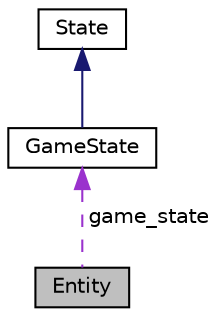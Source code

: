 digraph "Entity"
{
  edge [fontname="Helvetica",fontsize="10",labelfontname="Helvetica",labelfontsize="10"];
  node [fontname="Helvetica",fontsize="10",shape=record];
  Node1 [label="Entity",height=0.2,width=0.4,color="black", fillcolor="grey75", style="filled" fontcolor="black"];
  Node2 -> Node1 [dir="back",color="darkorchid3",fontsize="10",style="dashed",label=" game_state" ];
  Node2 [label="GameState",height=0.2,width=0.4,color="black", fillcolor="white", style="filled",URL="$classGameState.html",tooltip="State when actual gameplay is present. "];
  Node3 -> Node2 [dir="back",color="midnightblue",fontsize="10",style="solid"];
  Node3 [label="State",height=0.2,width=0.4,color="black", fillcolor="white", style="filled",URL="$classState.html",tooltip="Base class for program states. "];
}
